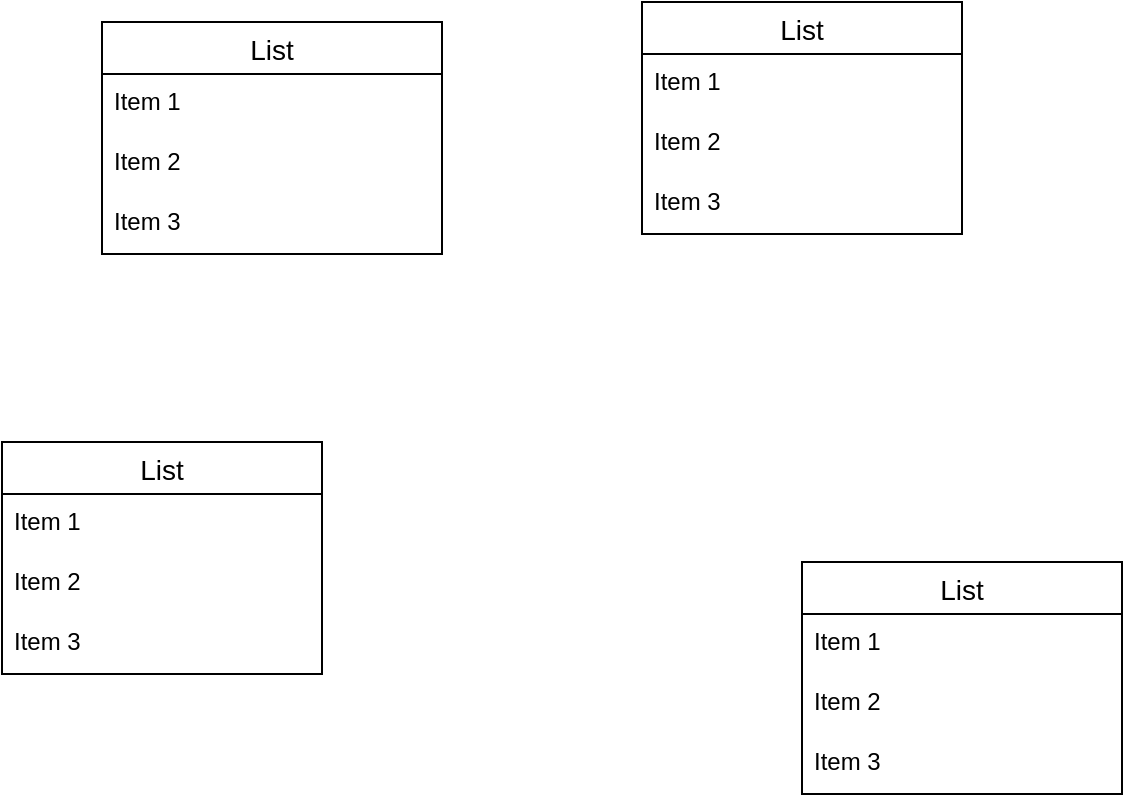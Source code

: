 <mxfile version="17.1.3" type="github">
  <diagram id="2ciV70RLaRKz-P8guRz6" name="Page-1">
    <mxGraphModel dx="1374" dy="793" grid="1" gridSize="10" guides="1" tooltips="1" connect="1" arrows="1" fold="1" page="1" pageScale="1" pageWidth="850" pageHeight="1100" math="0" shadow="0">
      <root>
        <mxCell id="0" />
        <mxCell id="1" parent="0" />
        <mxCell id="AUP4fguQQ9OvYXi2VR-i-1" value="List" style="swimlane;fontStyle=0;childLayout=stackLayout;horizontal=1;startSize=26;horizontalStack=0;resizeParent=1;resizeParentMax=0;resizeLast=0;collapsible=1;marginBottom=0;align=center;fontSize=14;" vertex="1" parent="1">
          <mxGeometry x="530" y="430" width="160" height="116" as="geometry" />
        </mxCell>
        <mxCell id="AUP4fguQQ9OvYXi2VR-i-2" value="Item 1" style="text;strokeColor=none;fillColor=none;spacingLeft=4;spacingRight=4;overflow=hidden;rotatable=0;points=[[0,0.5],[1,0.5]];portConstraint=eastwest;fontSize=12;" vertex="1" parent="AUP4fguQQ9OvYXi2VR-i-1">
          <mxGeometry y="26" width="160" height="30" as="geometry" />
        </mxCell>
        <mxCell id="AUP4fguQQ9OvYXi2VR-i-3" value="Item 2" style="text;strokeColor=none;fillColor=none;spacingLeft=4;spacingRight=4;overflow=hidden;rotatable=0;points=[[0,0.5],[1,0.5]];portConstraint=eastwest;fontSize=12;" vertex="1" parent="AUP4fguQQ9OvYXi2VR-i-1">
          <mxGeometry y="56" width="160" height="30" as="geometry" />
        </mxCell>
        <mxCell id="AUP4fguQQ9OvYXi2VR-i-4" value="Item 3" style="text;strokeColor=none;fillColor=none;spacingLeft=4;spacingRight=4;overflow=hidden;rotatable=0;points=[[0,0.5],[1,0.5]];portConstraint=eastwest;fontSize=12;" vertex="1" parent="AUP4fguQQ9OvYXi2VR-i-1">
          <mxGeometry y="86" width="160" height="30" as="geometry" />
        </mxCell>
        <mxCell id="AUP4fguQQ9OvYXi2VR-i-5" value="List" style="swimlane;fontStyle=0;childLayout=stackLayout;horizontal=1;startSize=26;horizontalStack=0;resizeParent=1;resizeParentMax=0;resizeLast=0;collapsible=1;marginBottom=0;align=center;fontSize=14;" vertex="1" parent="1">
          <mxGeometry x="130" y="370" width="160" height="116" as="geometry" />
        </mxCell>
        <mxCell id="AUP4fguQQ9OvYXi2VR-i-6" value="Item 1" style="text;strokeColor=none;fillColor=none;spacingLeft=4;spacingRight=4;overflow=hidden;rotatable=0;points=[[0,0.5],[1,0.5]];portConstraint=eastwest;fontSize=12;" vertex="1" parent="AUP4fguQQ9OvYXi2VR-i-5">
          <mxGeometry y="26" width="160" height="30" as="geometry" />
        </mxCell>
        <mxCell id="AUP4fguQQ9OvYXi2VR-i-7" value="Item 2" style="text;strokeColor=none;fillColor=none;spacingLeft=4;spacingRight=4;overflow=hidden;rotatable=0;points=[[0,0.5],[1,0.5]];portConstraint=eastwest;fontSize=12;" vertex="1" parent="AUP4fguQQ9OvYXi2VR-i-5">
          <mxGeometry y="56" width="160" height="30" as="geometry" />
        </mxCell>
        <mxCell id="AUP4fguQQ9OvYXi2VR-i-8" value="Item 3" style="text;strokeColor=none;fillColor=none;spacingLeft=4;spacingRight=4;overflow=hidden;rotatable=0;points=[[0,0.5],[1,0.5]];portConstraint=eastwest;fontSize=12;" vertex="1" parent="AUP4fguQQ9OvYXi2VR-i-5">
          <mxGeometry y="86" width="160" height="30" as="geometry" />
        </mxCell>
        <mxCell id="AUP4fguQQ9OvYXi2VR-i-9" value="List" style="swimlane;fontStyle=0;childLayout=stackLayout;horizontal=1;startSize=26;horizontalStack=0;resizeParent=1;resizeParentMax=0;resizeLast=0;collapsible=1;marginBottom=0;align=center;fontSize=14;" vertex="1" parent="1">
          <mxGeometry x="450" y="150" width="160" height="116" as="geometry" />
        </mxCell>
        <mxCell id="AUP4fguQQ9OvYXi2VR-i-10" value="Item 1" style="text;strokeColor=none;fillColor=none;spacingLeft=4;spacingRight=4;overflow=hidden;rotatable=0;points=[[0,0.5],[1,0.5]];portConstraint=eastwest;fontSize=12;" vertex="1" parent="AUP4fguQQ9OvYXi2VR-i-9">
          <mxGeometry y="26" width="160" height="30" as="geometry" />
        </mxCell>
        <mxCell id="AUP4fguQQ9OvYXi2VR-i-11" value="Item 2" style="text;strokeColor=none;fillColor=none;spacingLeft=4;spacingRight=4;overflow=hidden;rotatable=0;points=[[0,0.5],[1,0.5]];portConstraint=eastwest;fontSize=12;" vertex="1" parent="AUP4fguQQ9OvYXi2VR-i-9">
          <mxGeometry y="56" width="160" height="30" as="geometry" />
        </mxCell>
        <mxCell id="AUP4fguQQ9OvYXi2VR-i-12" value="Item 3" style="text;strokeColor=none;fillColor=none;spacingLeft=4;spacingRight=4;overflow=hidden;rotatable=0;points=[[0,0.5],[1,0.5]];portConstraint=eastwest;fontSize=12;" vertex="1" parent="AUP4fguQQ9OvYXi2VR-i-9">
          <mxGeometry y="86" width="160" height="30" as="geometry" />
        </mxCell>
        <mxCell id="AUP4fguQQ9OvYXi2VR-i-13" value="List" style="swimlane;fontStyle=0;childLayout=stackLayout;horizontal=1;startSize=26;horizontalStack=0;resizeParent=1;resizeParentMax=0;resizeLast=0;collapsible=1;marginBottom=0;align=center;fontSize=14;" vertex="1" parent="1">
          <mxGeometry x="180" y="160" width="170" height="116" as="geometry" />
        </mxCell>
        <mxCell id="AUP4fguQQ9OvYXi2VR-i-14" value="Item 1" style="text;strokeColor=none;fillColor=none;spacingLeft=4;spacingRight=4;overflow=hidden;rotatable=0;points=[[0,0.5],[1,0.5]];portConstraint=eastwest;fontSize=12;" vertex="1" parent="AUP4fguQQ9OvYXi2VR-i-13">
          <mxGeometry y="26" width="170" height="30" as="geometry" />
        </mxCell>
        <mxCell id="AUP4fguQQ9OvYXi2VR-i-15" value="Item 2" style="text;strokeColor=none;fillColor=none;spacingLeft=4;spacingRight=4;overflow=hidden;rotatable=0;points=[[0,0.5],[1,0.5]];portConstraint=eastwest;fontSize=12;" vertex="1" parent="AUP4fguQQ9OvYXi2VR-i-13">
          <mxGeometry y="56" width="170" height="30" as="geometry" />
        </mxCell>
        <mxCell id="AUP4fguQQ9OvYXi2VR-i-16" value="Item 3" style="text;strokeColor=none;fillColor=none;spacingLeft=4;spacingRight=4;overflow=hidden;rotatable=0;points=[[0,0.5],[1,0.5]];portConstraint=eastwest;fontSize=12;" vertex="1" parent="AUP4fguQQ9OvYXi2VR-i-13">
          <mxGeometry y="86" width="170" height="30" as="geometry" />
        </mxCell>
      </root>
    </mxGraphModel>
  </diagram>
</mxfile>
